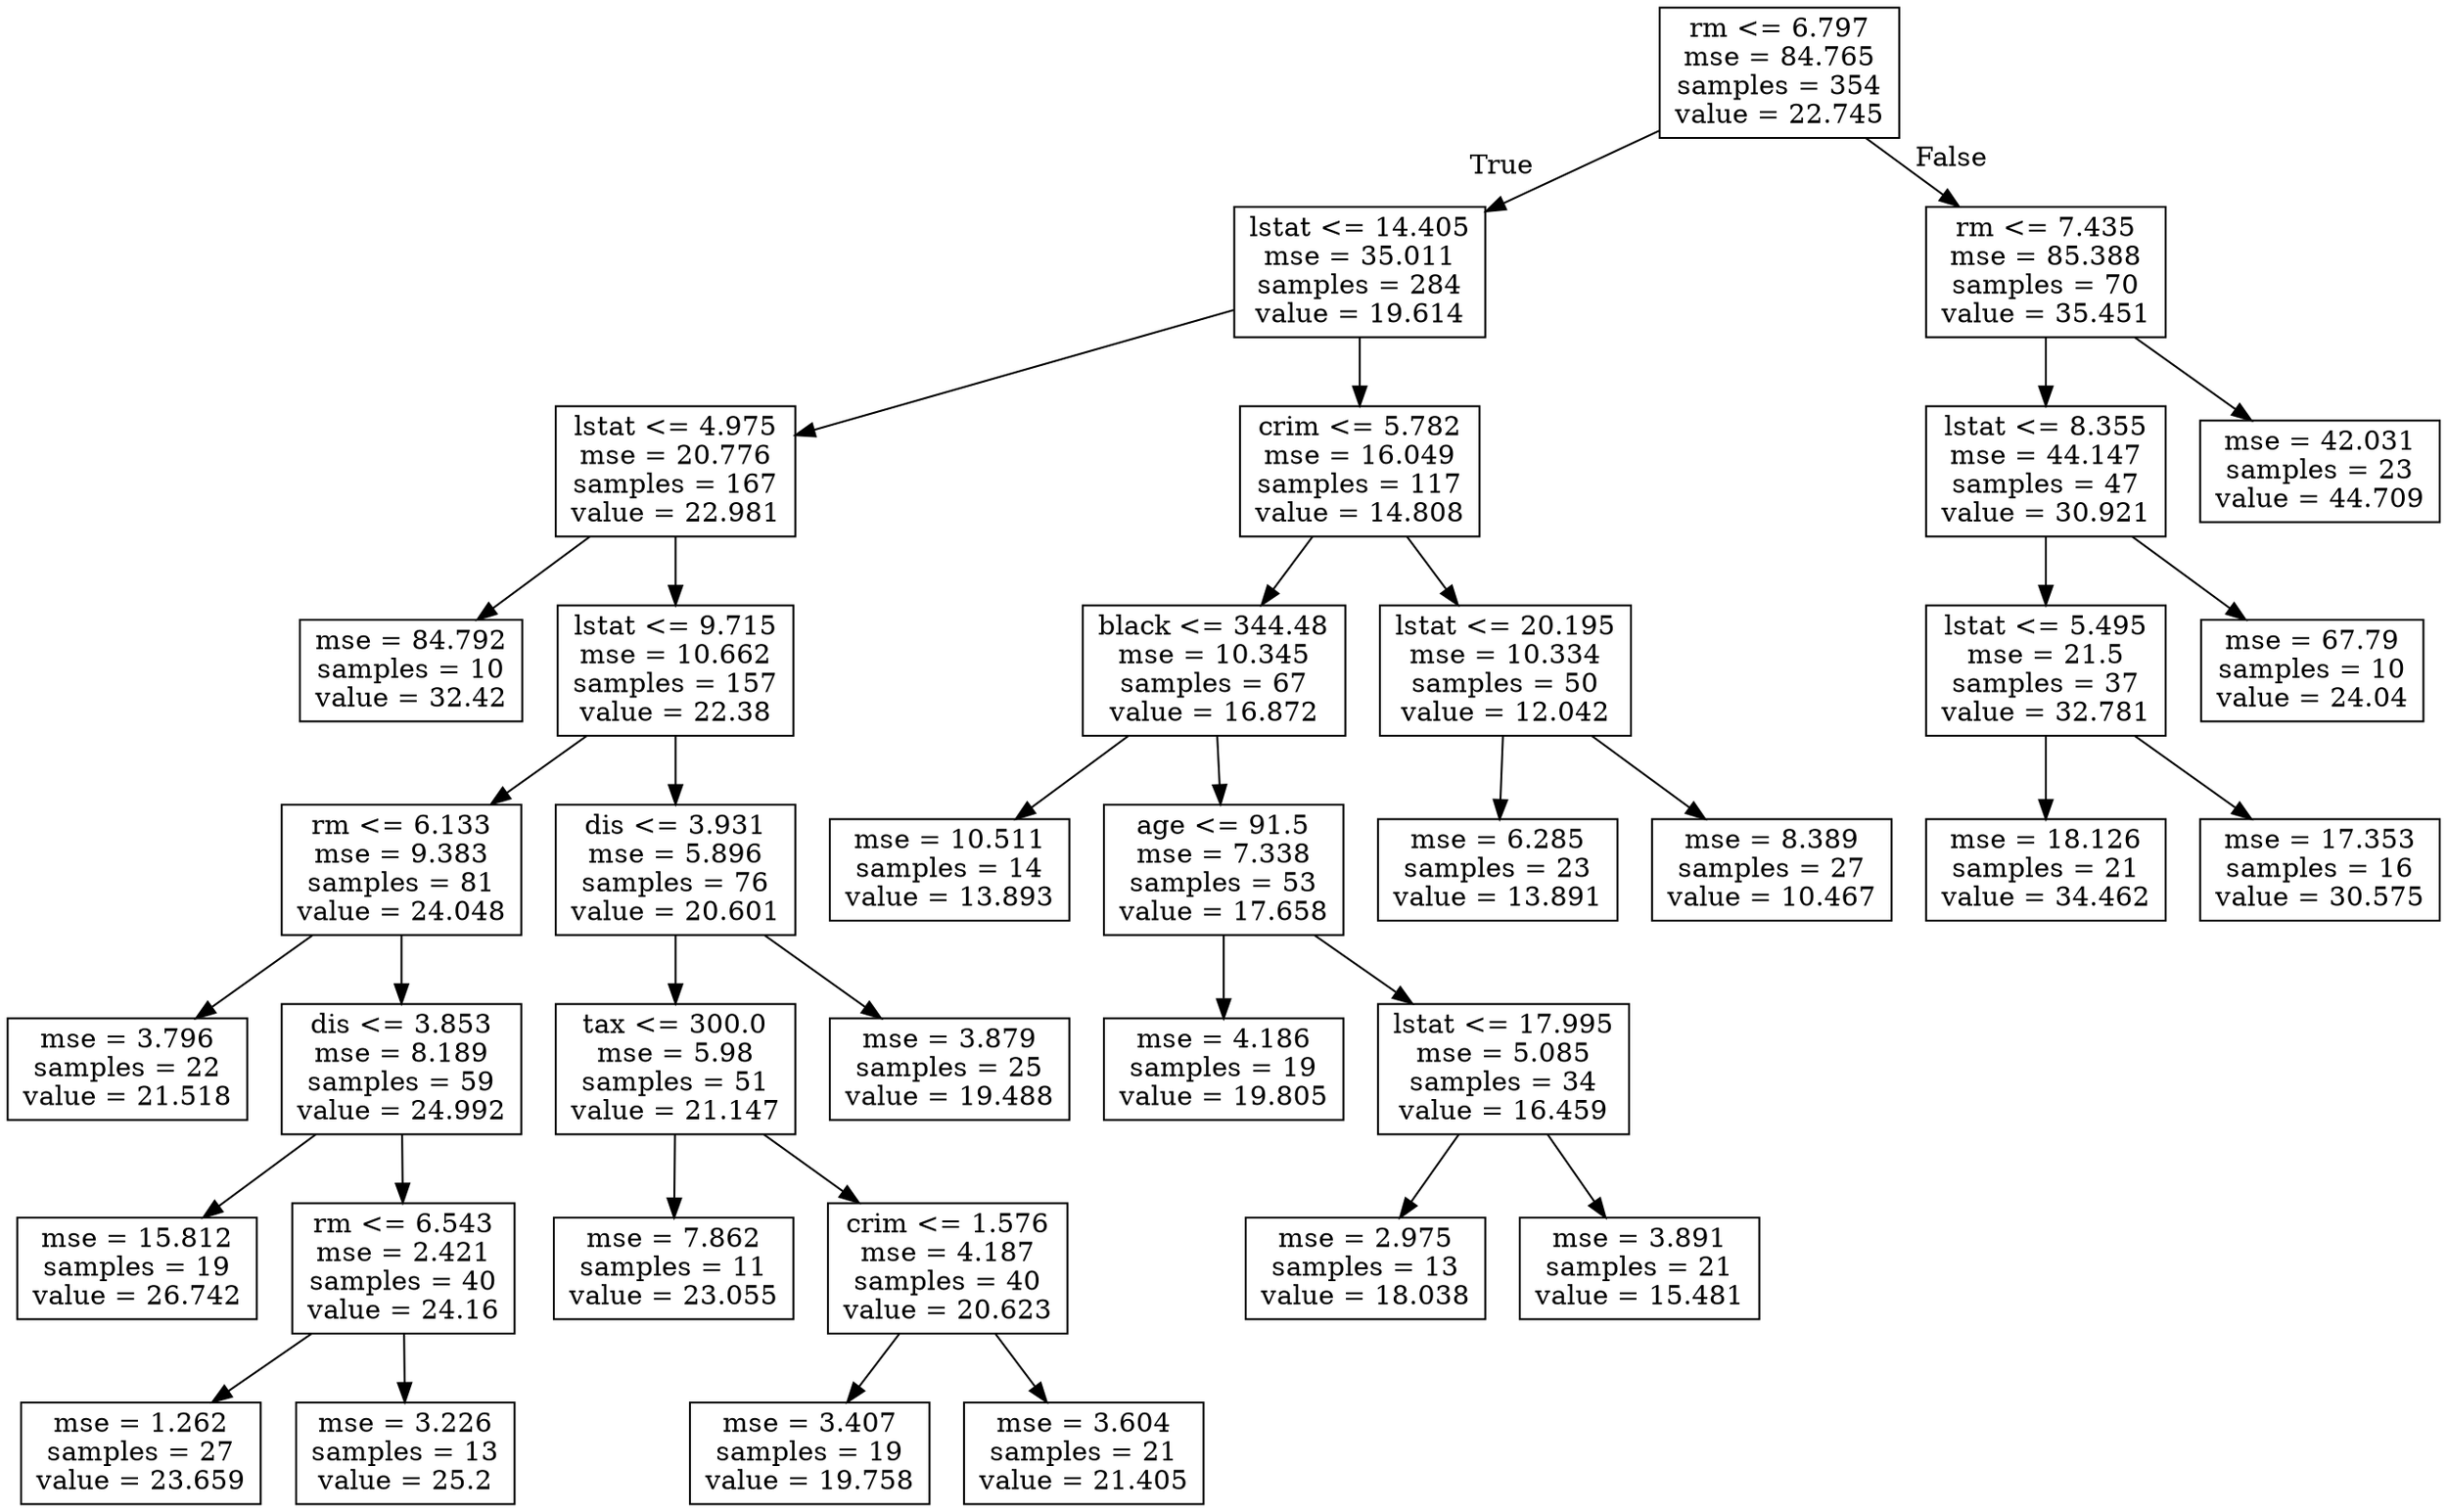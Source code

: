 digraph Tree {
node [shape=box] ;
0 [label="rm <= 6.797\nmse = 84.765\nsamples = 354\nvalue = 22.745"] ;
1 [label="lstat <= 14.405\nmse = 35.011\nsamples = 284\nvalue = 19.614"] ;
0 -> 1 [labeldistance=2.5, labelangle=45, headlabel="True"] ;
2 [label="lstat <= 4.975\nmse = 20.776\nsamples = 167\nvalue = 22.981"] ;
1 -> 2 ;
3 [label="mse = 84.792\nsamples = 10\nvalue = 32.42"] ;
2 -> 3 ;
4 [label="lstat <= 9.715\nmse = 10.662\nsamples = 157\nvalue = 22.38"] ;
2 -> 4 ;
5 [label="rm <= 6.133\nmse = 9.383\nsamples = 81\nvalue = 24.048"] ;
4 -> 5 ;
6 [label="mse = 3.796\nsamples = 22\nvalue = 21.518"] ;
5 -> 6 ;
7 [label="dis <= 3.853\nmse = 8.189\nsamples = 59\nvalue = 24.992"] ;
5 -> 7 ;
8 [label="mse = 15.812\nsamples = 19\nvalue = 26.742"] ;
7 -> 8 ;
9 [label="rm <= 6.543\nmse = 2.421\nsamples = 40\nvalue = 24.16"] ;
7 -> 9 ;
10 [label="mse = 1.262\nsamples = 27\nvalue = 23.659"] ;
9 -> 10 ;
11 [label="mse = 3.226\nsamples = 13\nvalue = 25.2"] ;
9 -> 11 ;
12 [label="dis <= 3.931\nmse = 5.896\nsamples = 76\nvalue = 20.601"] ;
4 -> 12 ;
13 [label="tax <= 300.0\nmse = 5.98\nsamples = 51\nvalue = 21.147"] ;
12 -> 13 ;
14 [label="mse = 7.862\nsamples = 11\nvalue = 23.055"] ;
13 -> 14 ;
15 [label="crim <= 1.576\nmse = 4.187\nsamples = 40\nvalue = 20.623"] ;
13 -> 15 ;
16 [label="mse = 3.407\nsamples = 19\nvalue = 19.758"] ;
15 -> 16 ;
17 [label="mse = 3.604\nsamples = 21\nvalue = 21.405"] ;
15 -> 17 ;
18 [label="mse = 3.879\nsamples = 25\nvalue = 19.488"] ;
12 -> 18 ;
19 [label="crim <= 5.782\nmse = 16.049\nsamples = 117\nvalue = 14.808"] ;
1 -> 19 ;
20 [label="black <= 344.48\nmse = 10.345\nsamples = 67\nvalue = 16.872"] ;
19 -> 20 ;
21 [label="mse = 10.511\nsamples = 14\nvalue = 13.893"] ;
20 -> 21 ;
22 [label="age <= 91.5\nmse = 7.338\nsamples = 53\nvalue = 17.658"] ;
20 -> 22 ;
23 [label="mse = 4.186\nsamples = 19\nvalue = 19.805"] ;
22 -> 23 ;
24 [label="lstat <= 17.995\nmse = 5.085\nsamples = 34\nvalue = 16.459"] ;
22 -> 24 ;
25 [label="mse = 2.975\nsamples = 13\nvalue = 18.038"] ;
24 -> 25 ;
26 [label="mse = 3.891\nsamples = 21\nvalue = 15.481"] ;
24 -> 26 ;
27 [label="lstat <= 20.195\nmse = 10.334\nsamples = 50\nvalue = 12.042"] ;
19 -> 27 ;
28 [label="mse = 6.285\nsamples = 23\nvalue = 13.891"] ;
27 -> 28 ;
29 [label="mse = 8.389\nsamples = 27\nvalue = 10.467"] ;
27 -> 29 ;
30 [label="rm <= 7.435\nmse = 85.388\nsamples = 70\nvalue = 35.451"] ;
0 -> 30 [labeldistance=2.5, labelangle=-45, headlabel="False"] ;
31 [label="lstat <= 8.355\nmse = 44.147\nsamples = 47\nvalue = 30.921"] ;
30 -> 31 ;
32 [label="lstat <= 5.495\nmse = 21.5\nsamples = 37\nvalue = 32.781"] ;
31 -> 32 ;
33 [label="mse = 18.126\nsamples = 21\nvalue = 34.462"] ;
32 -> 33 ;
34 [label="mse = 17.353\nsamples = 16\nvalue = 30.575"] ;
32 -> 34 ;
35 [label="mse = 67.79\nsamples = 10\nvalue = 24.04"] ;
31 -> 35 ;
36 [label="mse = 42.031\nsamples = 23\nvalue = 44.709"] ;
30 -> 36 ;
}